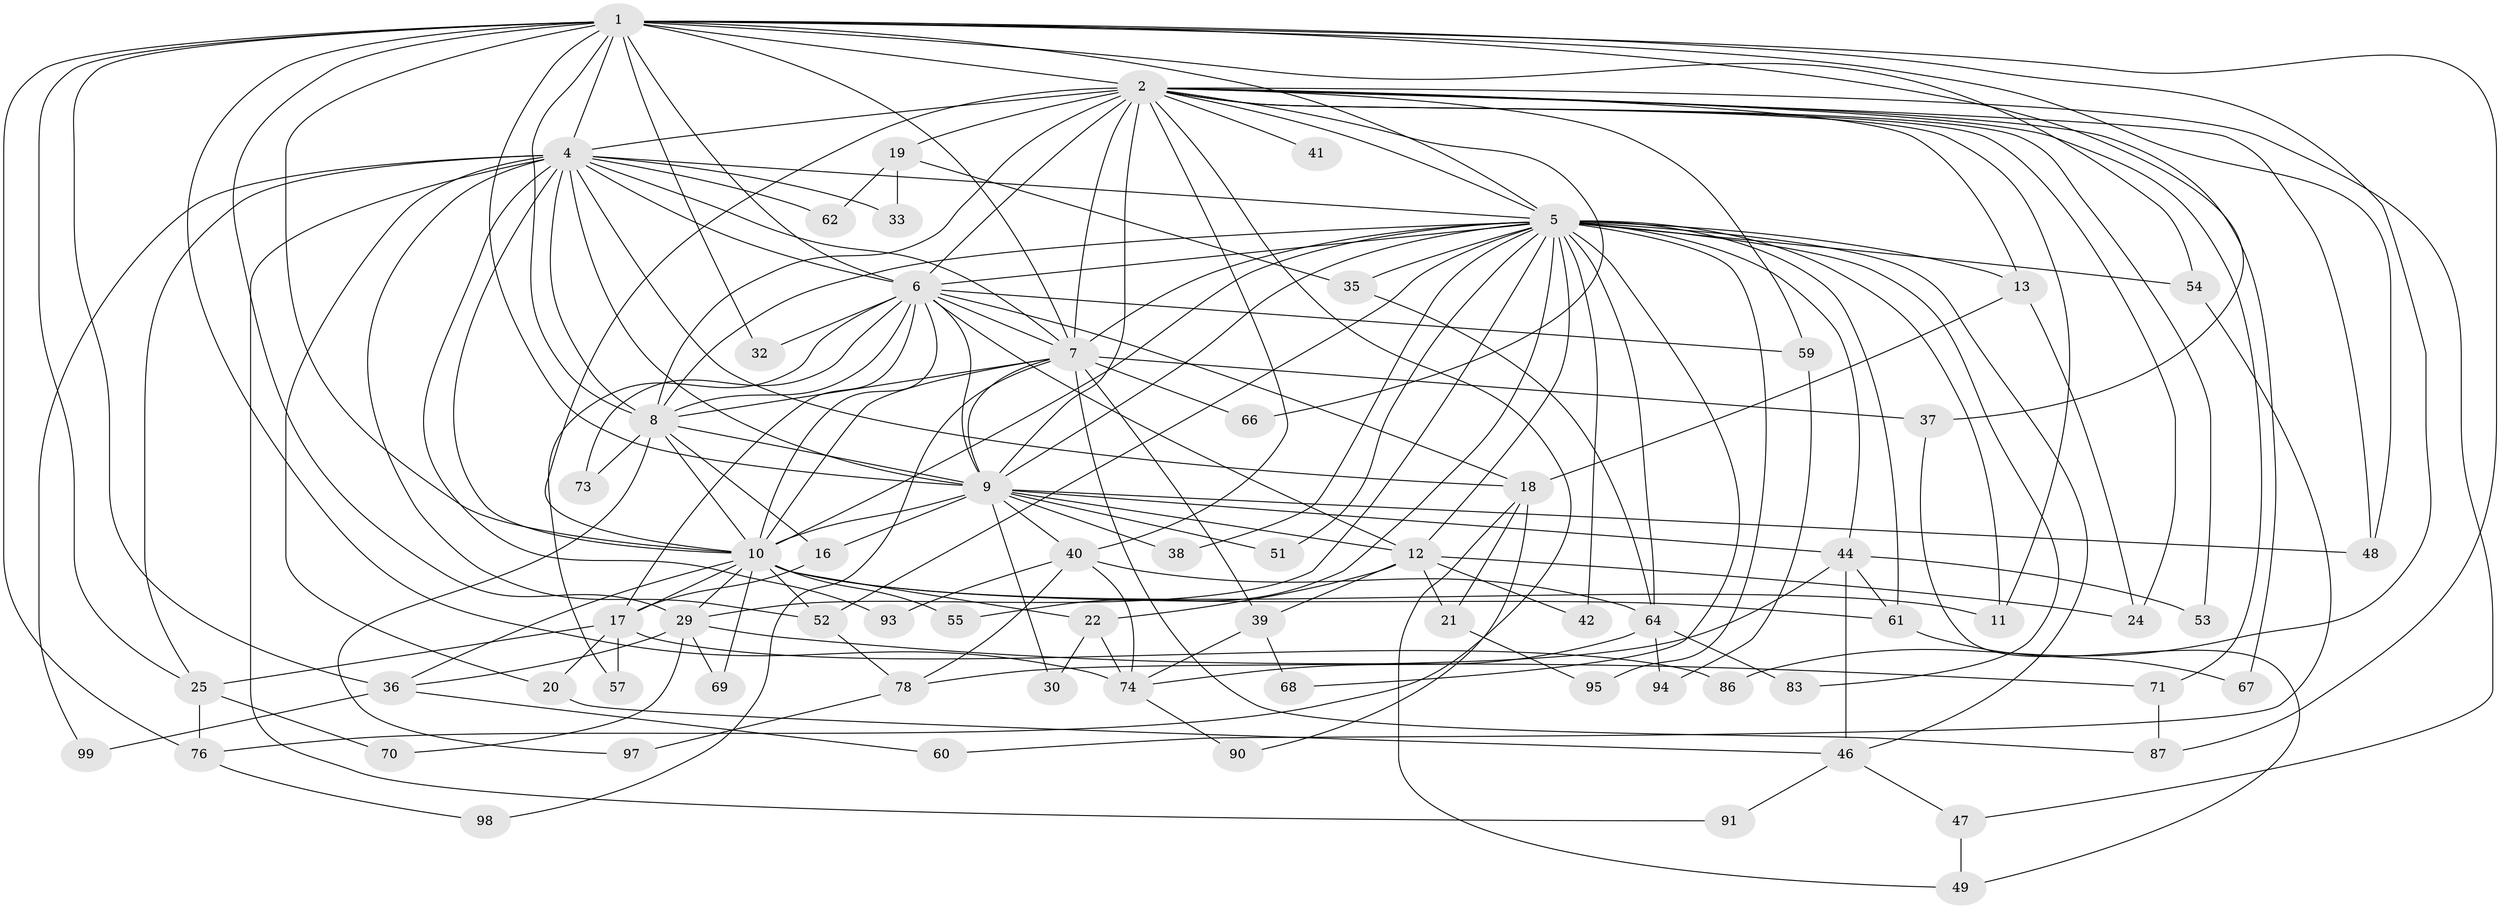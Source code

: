 // Generated by graph-tools (version 1.1) at 2025/51/02/27/25 19:51:52]
// undirected, 70 vertices, 176 edges
graph export_dot {
graph [start="1"]
  node [color=gray90,style=filled];
  1 [super="+101"];
  2 [super="+3"];
  4 [super="+26"];
  5 [super="+34"];
  6 [super="+28"];
  7 [super="+50"];
  8 [super="+77"];
  9 [super="+23"];
  10 [super="+14"];
  11 [super="+31"];
  12;
  13 [super="+15"];
  16;
  17 [super="+27"];
  18;
  19;
  20;
  21 [super="+100"];
  22 [super="+75"];
  24 [super="+65"];
  25 [super="+81"];
  29 [super="+43"];
  30;
  32;
  33;
  35 [super="+56"];
  36 [super="+84"];
  37;
  38;
  39 [super="+82"];
  40 [super="+45"];
  41;
  42;
  44;
  46 [super="+58"];
  47;
  48 [super="+63"];
  49 [super="+88"];
  51;
  52 [super="+89"];
  53;
  54;
  55;
  57;
  59;
  60;
  61 [super="+80"];
  62;
  64 [super="+72"];
  66;
  67;
  68;
  69;
  70;
  71;
  73;
  74 [super="+85"];
  76 [super="+79"];
  78 [super="+92"];
  83;
  86;
  87 [super="+96"];
  90;
  91;
  93;
  94;
  95;
  97;
  98;
  99;
  1 -- 2 [weight=2];
  1 -- 4;
  1 -- 5;
  1 -- 6;
  1 -- 7;
  1 -- 8;
  1 -- 9 [weight=2];
  1 -- 10;
  1 -- 29;
  1 -- 32;
  1 -- 36;
  1 -- 37;
  1 -- 54;
  1 -- 76;
  1 -- 86;
  1 -- 87;
  1 -- 25;
  1 -- 48;
  1 -- 74;
  2 -- 4 [weight=2];
  2 -- 5 [weight=2];
  2 -- 6 [weight=2];
  2 -- 7 [weight=2];
  2 -- 8 [weight=2];
  2 -- 9 [weight=2];
  2 -- 10 [weight=3];
  2 -- 13 [weight=2];
  2 -- 19 [weight=2];
  2 -- 41 [weight=2];
  2 -- 47;
  2 -- 48;
  2 -- 66;
  2 -- 67;
  2 -- 76;
  2 -- 11;
  2 -- 71;
  2 -- 24;
  2 -- 40;
  2 -- 53;
  2 -- 59;
  4 -- 5;
  4 -- 6 [weight=2];
  4 -- 7;
  4 -- 8;
  4 -- 9;
  4 -- 10;
  4 -- 18;
  4 -- 20;
  4 -- 25;
  4 -- 33;
  4 -- 62;
  4 -- 91;
  4 -- 93;
  4 -- 99;
  4 -- 52;
  5 -- 6;
  5 -- 7;
  5 -- 8 [weight=2];
  5 -- 9;
  5 -- 10;
  5 -- 12;
  5 -- 13 [weight=2];
  5 -- 35;
  5 -- 42;
  5 -- 44;
  5 -- 46;
  5 -- 51;
  5 -- 52;
  5 -- 55;
  5 -- 61;
  5 -- 64;
  5 -- 95 [weight=2];
  5 -- 83;
  5 -- 68;
  5 -- 38;
  5 -- 54;
  5 -- 11;
  5 -- 29;
  6 -- 7 [weight=2];
  6 -- 8;
  6 -- 9;
  6 -- 10;
  6 -- 12;
  6 -- 17;
  6 -- 32;
  6 -- 57;
  6 -- 59;
  6 -- 73;
  6 -- 18;
  7 -- 8;
  7 -- 9;
  7 -- 10;
  7 -- 37;
  7 -- 39;
  7 -- 66;
  7 -- 87;
  7 -- 98;
  8 -- 9;
  8 -- 10;
  8 -- 16;
  8 -- 73;
  8 -- 97;
  9 -- 10;
  9 -- 16;
  9 -- 30;
  9 -- 48;
  9 -- 51;
  9 -- 38;
  9 -- 40 [weight=2];
  9 -- 12;
  9 -- 44;
  10 -- 11;
  10 -- 17;
  10 -- 22;
  10 -- 29;
  10 -- 36;
  10 -- 52;
  10 -- 55;
  10 -- 61;
  10 -- 69;
  12 -- 21;
  12 -- 22;
  12 -- 24;
  12 -- 39;
  12 -- 42;
  13 -- 18;
  13 -- 24;
  16 -- 17;
  17 -- 20;
  17 -- 25;
  17 -- 57;
  17 -- 86;
  18 -- 21;
  18 -- 49;
  18 -- 90;
  19 -- 33;
  19 -- 35 [weight=2];
  19 -- 62;
  20 -- 46;
  21 -- 95;
  22 -- 30;
  22 -- 74;
  25 -- 70;
  25 -- 76;
  29 -- 71;
  29 -- 69;
  29 -- 70;
  29 -- 36;
  35 -- 64;
  36 -- 60;
  36 -- 99;
  37 -- 49;
  39 -- 68;
  39 -- 74;
  40 -- 64;
  40 -- 74;
  40 -- 78;
  40 -- 93;
  44 -- 53;
  44 -- 78;
  44 -- 46;
  44 -- 61;
  46 -- 47;
  46 -- 91;
  47 -- 49;
  52 -- 78;
  54 -- 60;
  59 -- 94;
  61 -- 67;
  64 -- 74;
  64 -- 83;
  64 -- 94;
  71 -- 87;
  74 -- 90;
  76 -- 98;
  78 -- 97;
}
